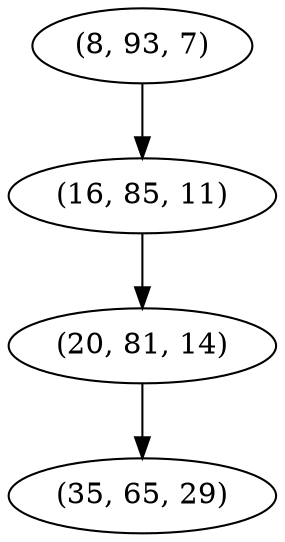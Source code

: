 digraph tree {
    "(8, 93, 7)";
    "(16, 85, 11)";
    "(20, 81, 14)";
    "(35, 65, 29)";
    "(8, 93, 7)" -> "(16, 85, 11)";
    "(16, 85, 11)" -> "(20, 81, 14)";
    "(20, 81, 14)" -> "(35, 65, 29)";
}
